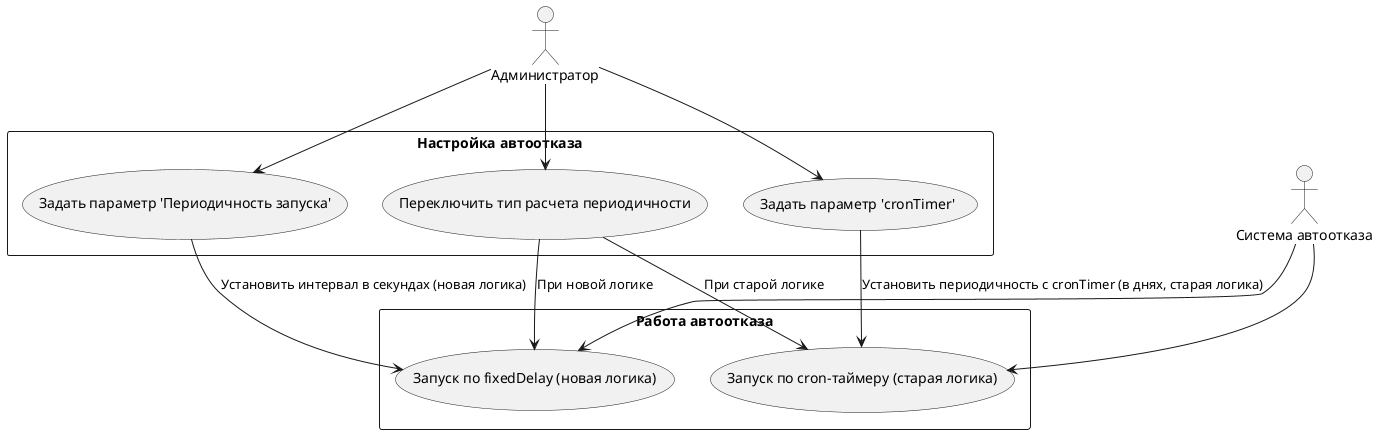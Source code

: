 @startuml
actor "Администратор" as Admin
actor "Система автоотказа" as System

rectangle "Настройка автоотказа" {
    usecase "Задать параметр 'Периодичность запуска'" as UC1
    usecase "Переключить тип расчета периодичности" as UC2
    usecase "Задать параметр 'cronTimer'" as UC3
}

rectangle "Работа автоотказа" {
    usecase "Запуск по cron-таймеру (старая логика)" as UC4
    usecase "Запуск по fixedDelay (новая логика)" as UC5
}

Admin --> UC1
Admin --> UC2
Admin --> UC3

System --> UC4
System --> UC5

UC2 --> UC4 : При старой логике
UC2 --> UC5 : При новой логике

UC1 --> UC5 : Установить интервал в секундах (новая логика)
UC3 --> UC4 : Установить периодичность с cronTimer (в днях, старая логика)
@enduml

